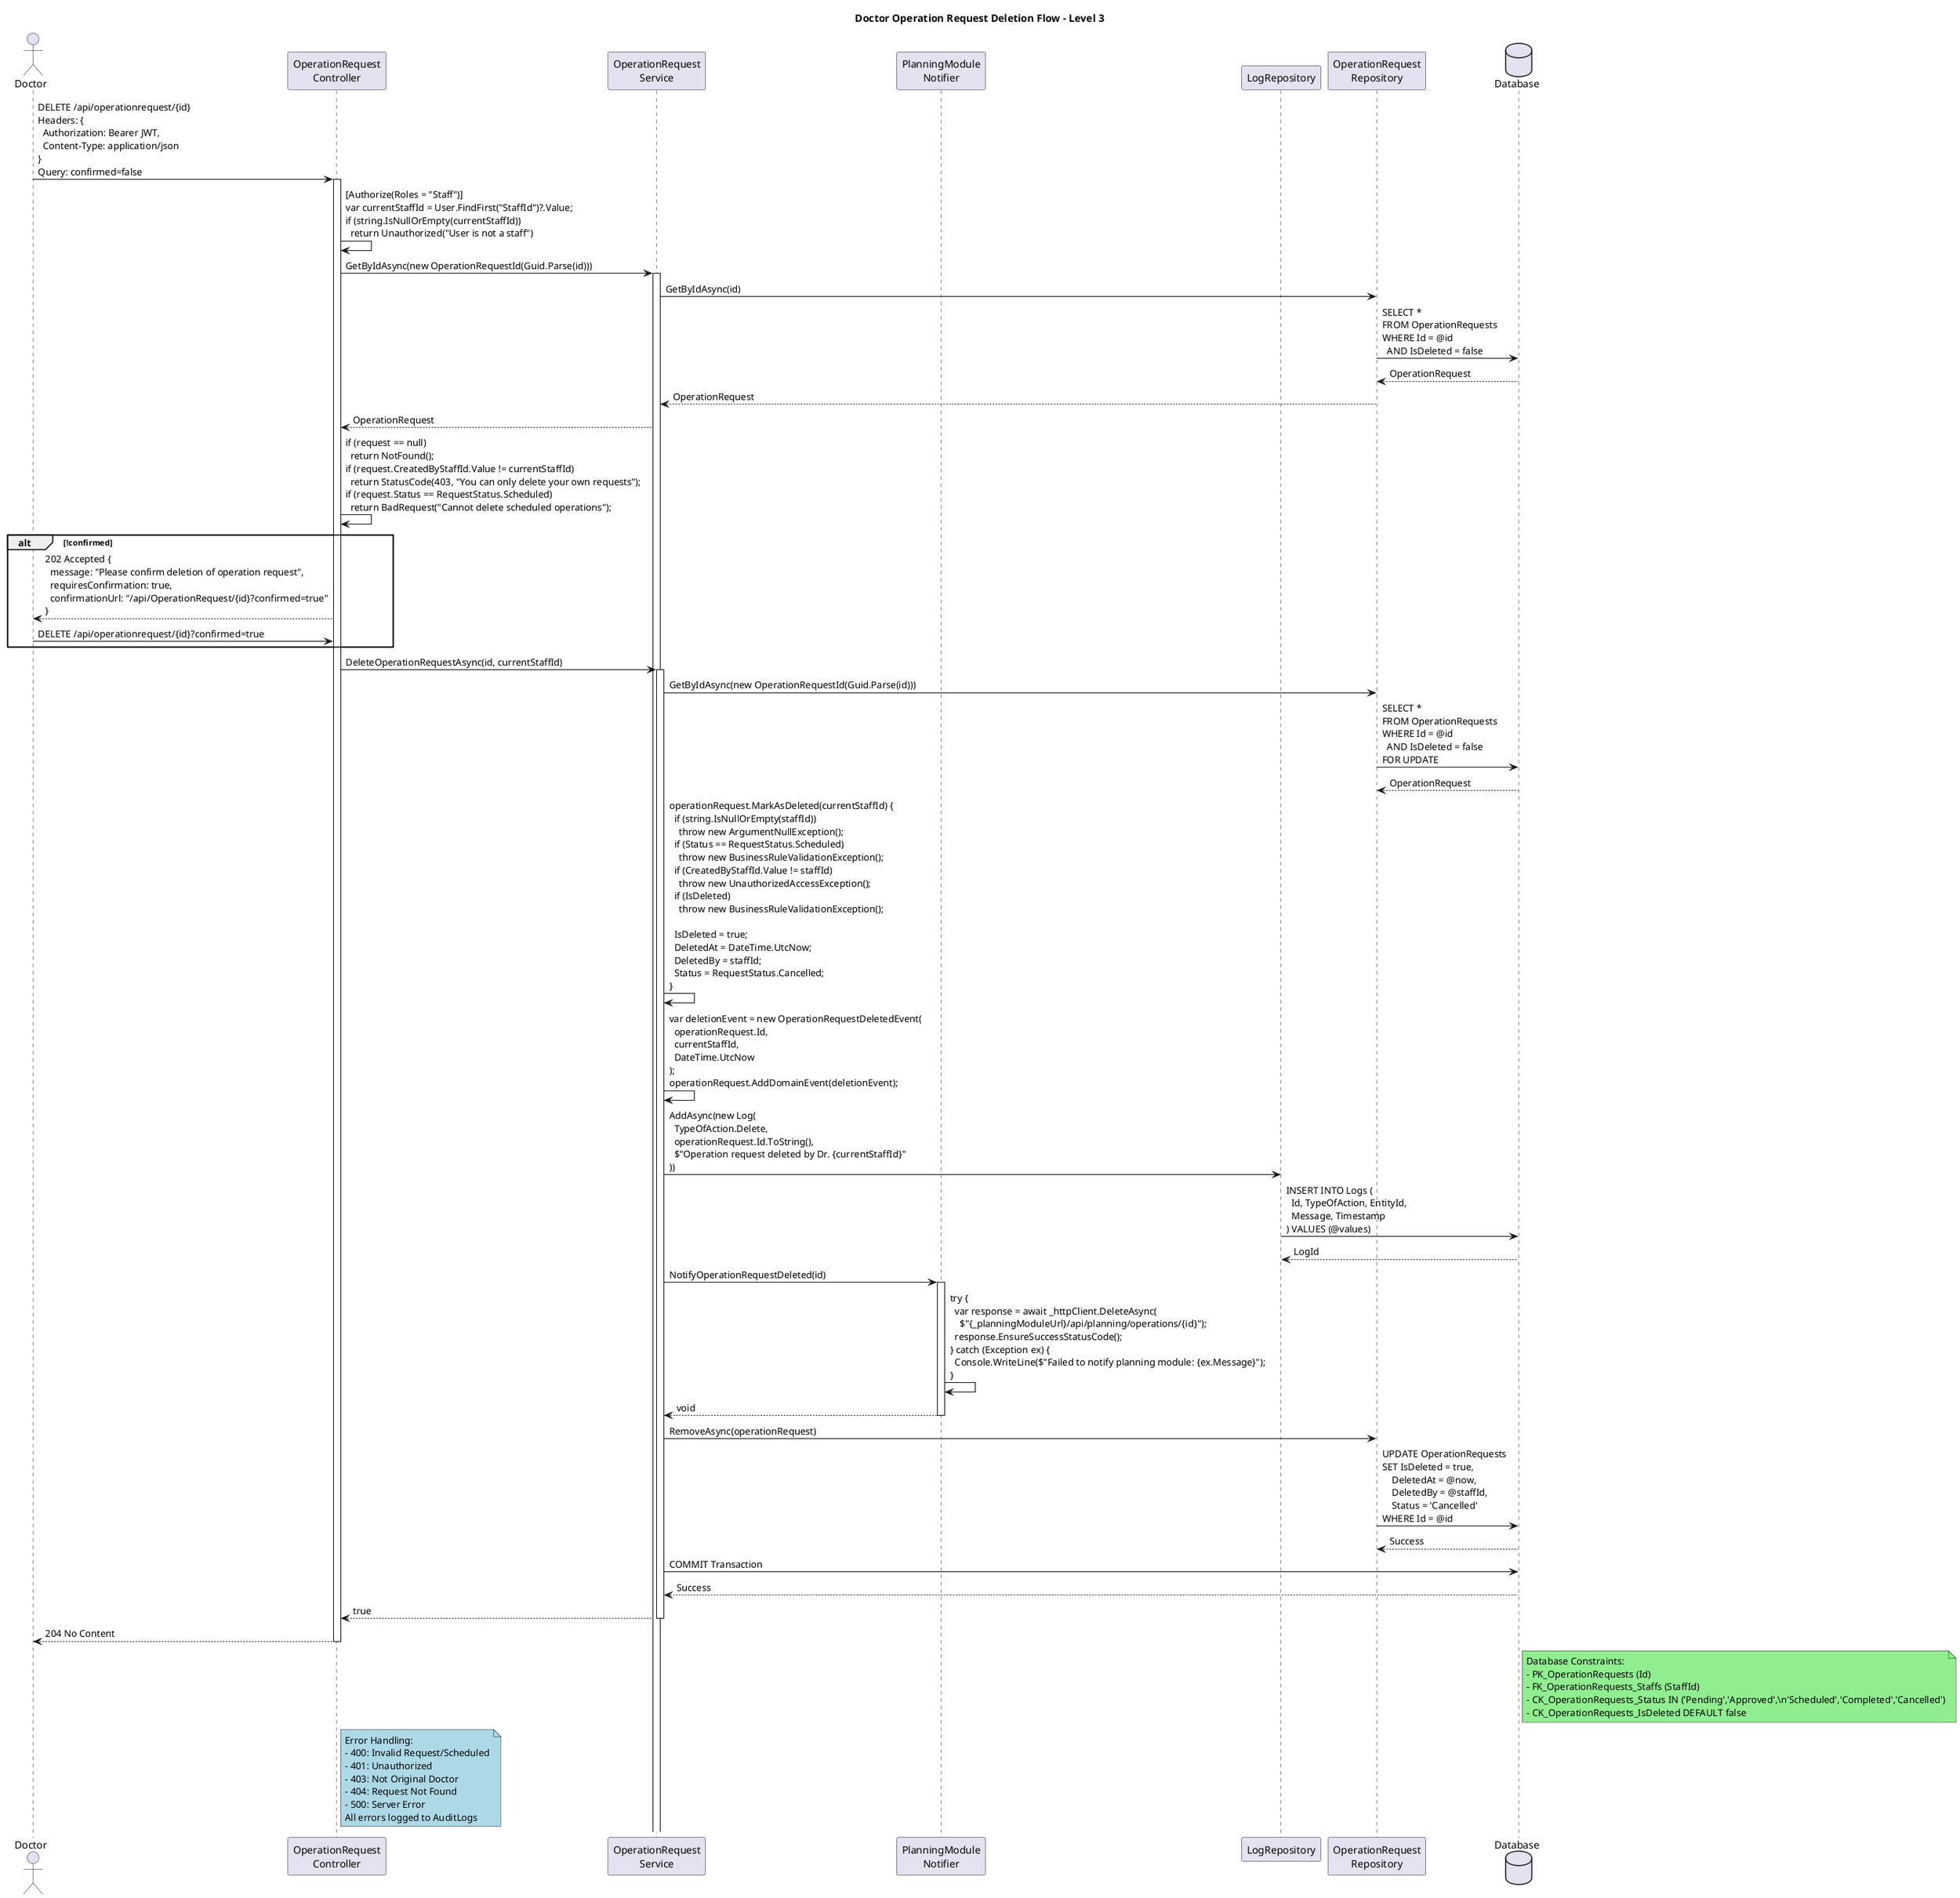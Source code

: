 @startuml
title Doctor Operation Request Deletion Flow - Level 3

actor Doctor
participant "OperationRequest\nController" as ORC
participant "OperationRequest\nService" as ORS
participant "PlanningModule\nNotifier" as PMN
participant "LogRepository" as LR
participant "OperationRequest\nRepository" as OR
database "Database" as DB

Doctor -> ORC: DELETE /api/operationrequest/{id}\nHeaders: {\n  Authorization: Bearer JWT,\n  Content-Type: application/json\n}\nQuery: confirmed=false
activate ORC

ORC -> ORC: [Authorize(Roles = "Staff")]\nvar currentStaffId = User.FindFirst("StaffId")?.Value;\nif (string.IsNullOrEmpty(currentStaffId))\n  return Unauthorized("User is not a staff")

ORC -> ORS: GetByIdAsync(new OperationRequestId(Guid.Parse(id)))
activate ORS
ORS -> OR: GetByIdAsync(id)
OR -> DB: SELECT *\nFROM OperationRequests\nWHERE Id = @id\n  AND IsDeleted = false
DB --> OR: OperationRequest
OR --> ORS: OperationRequest
ORS --> ORC: OperationRequest

' Initial validation
ORC -> ORC: if (request == null)\n  return NotFound();\nif (request.CreatedByStaffId.Value != currentStaffId)\n  return StatusCode(403, "You can only delete your own requests");\nif (request.Status == RequestStatus.Scheduled)\n  return BadRequest("Cannot delete scheduled operations");

alt !confirmed
    ORC --> Doctor: 202 Accepted {\n  message: "Please confirm deletion of operation request",\n  requiresConfirmation: true,\n  confirmationUrl: "/api/OperationRequest/{id}?confirmed=true"\n}
    Doctor -> ORC: DELETE /api/operationrequest/{id}?confirmed=true
end

ORC -> ORS: DeleteOperationRequestAsync(id, currentStaffId)
activate ORS

' Get request and validate
ORS -> OR: GetByIdAsync(new OperationRequestId(Guid.Parse(id)))
OR -> DB: SELECT *\nFROM OperationRequests\nWHERE Id = @id\n  AND IsDeleted = false\nFOR UPDATE
DB --> OR: OperationRequest

' Mark as deleted
ORS -> ORS: operationRequest.MarkAsDeleted(currentStaffId) {\n  if (string.IsNullOrEmpty(staffId))\n    throw new ArgumentNullException();\n  if (Status == RequestStatus.Scheduled)\n    throw new BusinessRuleValidationException();\n  if (CreatedByStaffId.Value != staffId)\n    throw new UnauthorizedAccessException();\n  if (IsDeleted)\n    throw new BusinessRuleValidationException();\n\n  IsDeleted = true;\n  DeletedAt = DateTime.UtcNow;\n  DeletedBy = staffId;\n  Status = RequestStatus.Cancelled;\n}

' Create domain event
ORS -> ORS: var deletionEvent = new OperationRequestDeletedEvent(\n  operationRequest.Id,\n  currentStaffId,\n  DateTime.UtcNow\n);\noperationRequest.AddDomainEvent(deletionEvent);

' Create audit log
ORS -> LR: AddAsync(new Log(\n  TypeOfAction.Delete,\n  operationRequest.Id.ToString(),\n  $"Operation request deleted by Dr. {currentStaffId}"\n))
LR -> DB: INSERT INTO Logs (\n  Id, TypeOfAction, EntityId,\n  Message, Timestamp\n) VALUES (@values)
DB --> LR: LogId

' Notify planning module
ORS -> PMN: NotifyOperationRequestDeleted(id)
activate PMN
PMN -> PMN: try {\n  var response = await _httpClient.DeleteAsync(\n    $"{_planningModuleUrl}/api/planning/operations/{id}");\n  response.EnsureSuccessStatusCode();\n} catch (Exception ex) {\n  Console.WriteLine($"Failed to notify planning module: {ex.Message}");\n}
PMN --> ORS: void
deactivate PMN

' Save changes
ORS -> OR: RemoveAsync(operationRequest)
OR -> DB: UPDATE OperationRequests\nSET IsDeleted = true,\n    DeletedAt = @now,\n    DeletedBy = @staffId,\n    Status = 'Cancelled'\nWHERE Id = @id
DB --> OR: Success

ORS -> DB: COMMIT Transaction
DB --> ORS: Success

ORS --> ORC: true
deactivate ORS

ORC --> Doctor: 204 No Content
deactivate ORC

note right of DB #LightGreen
Database Constraints:
- PK_OperationRequests (Id)
- FK_OperationRequests_Staffs (StaffId)
- CK_OperationRequests_Status IN ('Pending','Approved',\n'Scheduled','Completed','Cancelled')
- CK_OperationRequests_IsDeleted DEFAULT false
end note

note right of ORC #LightBlue
Error Handling:
- 400: Invalid Request/Scheduled
- 401: Unauthorized
- 403: Not Original Doctor
- 404: Request Not Found
- 500: Server Error
All errors logged to AuditLogs
end note

@enduml